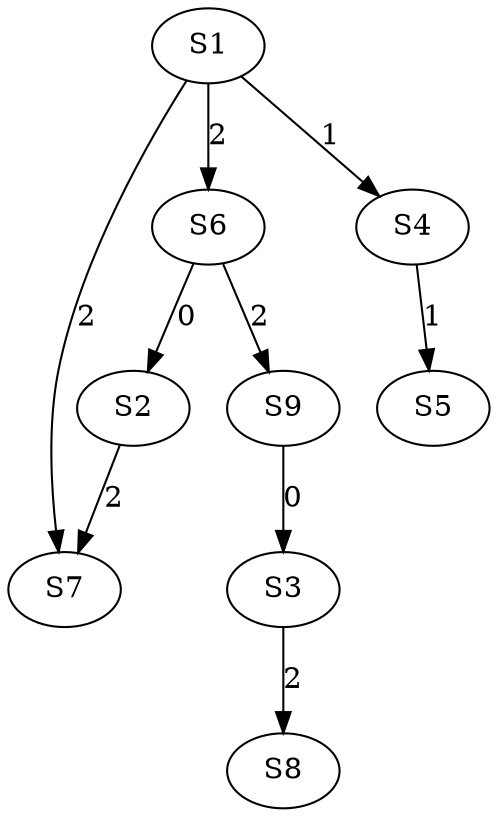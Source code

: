 strict digraph {
	S6 -> S2 [ label = 0 ];
	S9 -> S3 [ label = 0 ];
	S1 -> S4 [ label = 1 ];
	S4 -> S5 [ label = 1 ];
	S1 -> S6 [ label = 2 ];
	S1 -> S7 [ label = 2 ];
	S3 -> S8 [ label = 2 ];
	S6 -> S9 [ label = 2 ];
	S2 -> S7 [ label = 2 ];
}